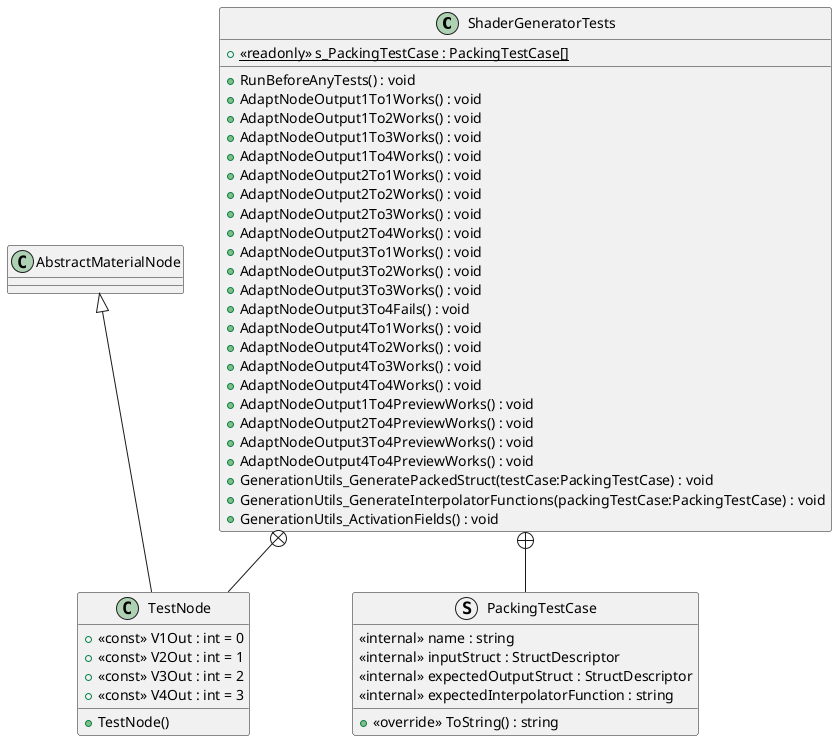 @startuml
class ShaderGeneratorTests {
    + RunBeforeAnyTests() : void
    + AdaptNodeOutput1To1Works() : void
    + AdaptNodeOutput1To2Works() : void
    + AdaptNodeOutput1To3Works() : void
    + AdaptNodeOutput1To4Works() : void
    + AdaptNodeOutput2To1Works() : void
    + AdaptNodeOutput2To2Works() : void
    + AdaptNodeOutput2To3Works() : void
    + AdaptNodeOutput2To4Works() : void
    + AdaptNodeOutput3To1Works() : void
    + AdaptNodeOutput3To2Works() : void
    + AdaptNodeOutput3To3Works() : void
    + AdaptNodeOutput3To4Fails() : void
    + AdaptNodeOutput4To1Works() : void
    + AdaptNodeOutput4To2Works() : void
    + AdaptNodeOutput4To3Works() : void
    + AdaptNodeOutput4To4Works() : void
    + AdaptNodeOutput1To4PreviewWorks() : void
    + AdaptNodeOutput2To4PreviewWorks() : void
    + AdaptNodeOutput3To4PreviewWorks() : void
    + AdaptNodeOutput4To4PreviewWorks() : void
    + {static} <<readonly>> s_PackingTestCase : PackingTestCase[]
    + GenerationUtils_GeneratePackedStruct(testCase:PackingTestCase) : void
    + GenerationUtils_GenerateInterpolatorFunctions(packingTestCase:PackingTestCase) : void
    + GenerationUtils_ActivationFields() : void
}
class TestNode {
    + <<const>> V1Out : int = 0
    + <<const>> V2Out : int = 1
    + <<const>> V3Out : int = 2
    + <<const>> V4Out : int = 3
    + TestNode()
}
struct PackingTestCase {
    <<internal>> name : string
    <<internal>> inputStruct : StructDescriptor
    <<internal>> expectedOutputStruct : StructDescriptor
    <<internal>> expectedInterpolatorFunction : string
    + <<override>> ToString() : string
}
ShaderGeneratorTests +-- TestNode
AbstractMaterialNode <|-- TestNode
ShaderGeneratorTests +-- PackingTestCase
@enduml
